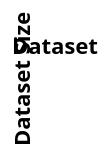 {"$schema": "https://vega.github.io/schema/vega-lite/v5.json", "description": "A simple bar chart with embedded data.", "data": {"values": ""}, "transform": [{"calculate": "datum.responseRate*100", "as": "respRate"}, {"calculate": "floor(datum.respRate)+ '%'", "as": "respRateNice"}, {"calculate": "clamp(datum.respRate,0,70)", "as": "respRateTextPos"}], "facet": {"row": {"field": "dataset_size", "type": "ordinal", "title": "Dataset Size", "header": {"labelPadding": 2, "titlePadding": 0}}, "column": {"field": "dataset", "type": "nominal", "title": "Dataset", "header": {"labelPadding": 2, "titlePadding": 0}}}, "config": {"facet": {"spacing": 5}}, "spec": {"height": 80, "width": 100, "layer": [{"mark": {"type": "bar", "clip": true}, "encoding": {"y": {"field": "driver", "type": "nominal", "title": "DBMS"}, "x": {"field": "respRate", "type": "quantitative", "scale": {"domain": [0, 100]}, "title": "Response Rate"}, "color": {"field": "driver", "type": "nominal", "title": "DBMS", "legend": null}}}, {"mark": {"type": "text", "align": "left", "baseline": "middle", "clip": true, "dx": 3}, "encoding": {"text": {"field": "respRateNice", "type": "nominal"}, "y": {"field": "driver", "type": "nominal", "title": "DBMS"}, "x": {"field": "respRateTextPos", "type": "quantitative"}}}]}}